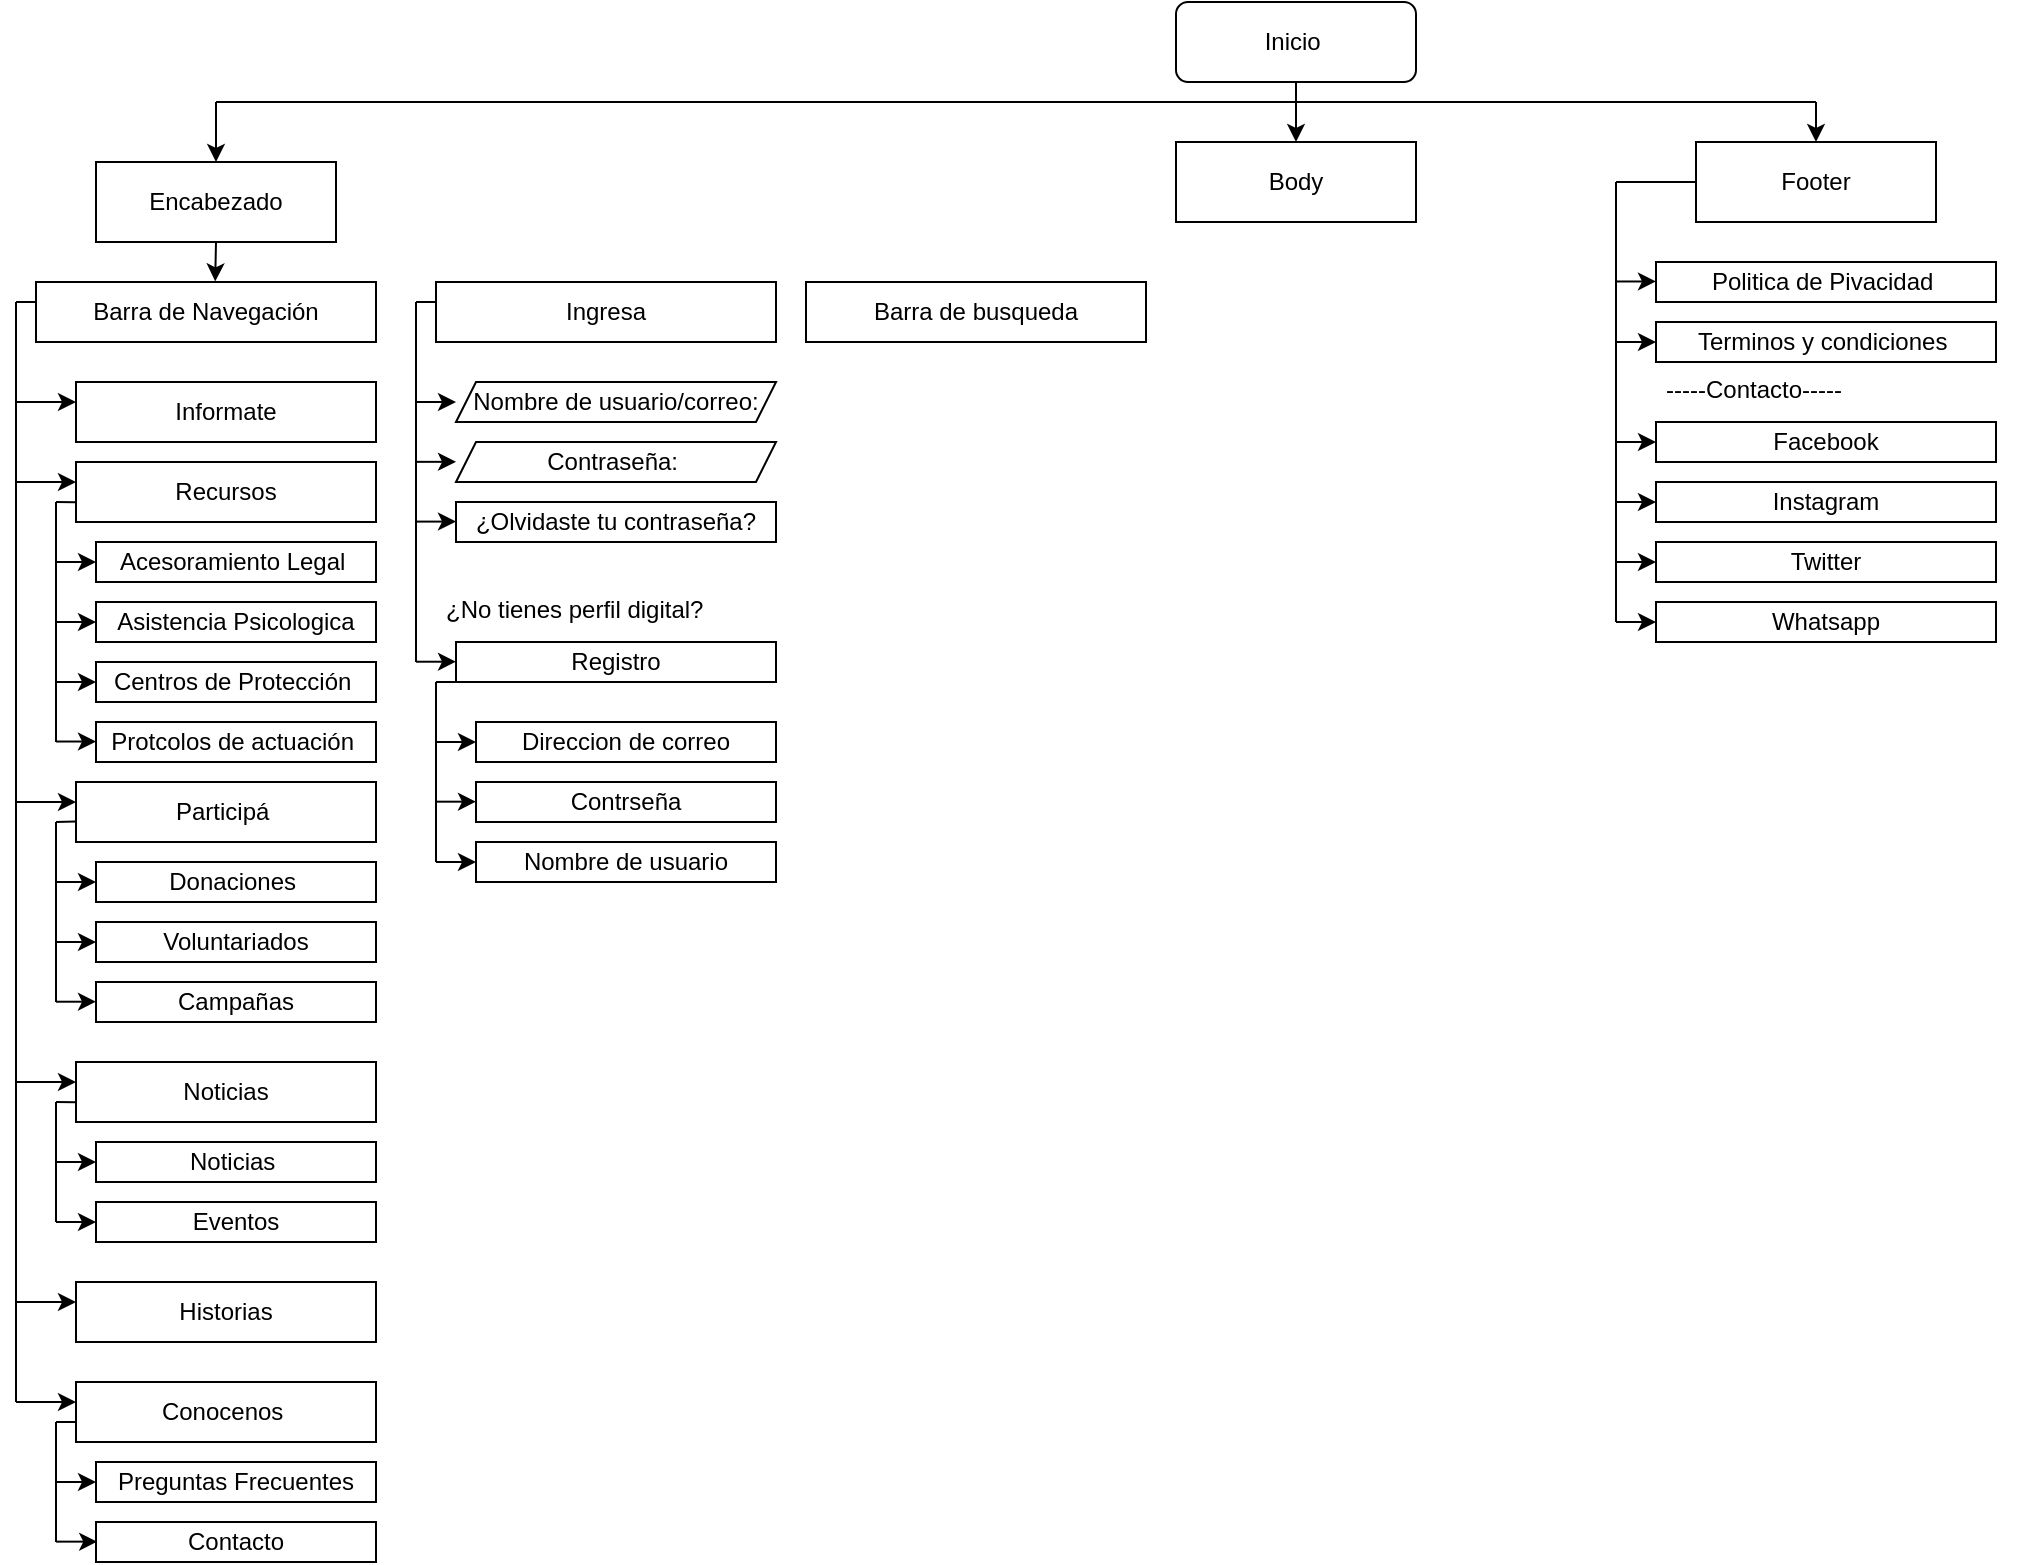 <mxfile>
    <diagram id="cv5FoXA2a4qS8OeoLavu" name="Page-1">
        <mxGraphModel dx="494" dy="667" grid="1" gridSize="10" guides="1" tooltips="1" connect="1" arrows="1" fold="1" page="1" pageScale="1" pageWidth="1169" pageHeight="827" math="0" shadow="0">
            <root>
                <mxCell id="0"/>
                <mxCell id="1" parent="0"/>
                <mxCell id="2" value="Inicio&amp;nbsp;" style="rounded=1;whiteSpace=wrap;html=1;" parent="1" vertex="1">
                    <mxGeometry x="600" y="10" width="120" height="40" as="geometry"/>
                </mxCell>
                <mxCell id="3" value="Encabezado" style="rounded=0;whiteSpace=wrap;html=1;" parent="1" vertex="1">
                    <mxGeometry x="60" y="90" width="120" height="40" as="geometry"/>
                </mxCell>
                <mxCell id="4" value="Body" style="rounded=0;whiteSpace=wrap;html=1;" parent="1" vertex="1">
                    <mxGeometry x="600" y="80" width="120" height="40" as="geometry"/>
                </mxCell>
                <mxCell id="5" value="Footer" style="rounded=0;whiteSpace=wrap;html=1;" parent="1" vertex="1">
                    <mxGeometry x="860" y="80" width="120" height="40" as="geometry"/>
                </mxCell>
                <mxCell id="6" value="Barra de Navegación" style="rounded=0;whiteSpace=wrap;html=1;" parent="1" vertex="1">
                    <mxGeometry x="30" y="150" width="170" height="30" as="geometry"/>
                </mxCell>
                <mxCell id="7" value="Informate" style="rounded=0;whiteSpace=wrap;html=1;" parent="1" vertex="1">
                    <mxGeometry x="50" y="200" width="150" height="30" as="geometry"/>
                </mxCell>
                <mxCell id="10" value="Participá&amp;nbsp;" style="rounded=0;whiteSpace=wrap;html=1;" parent="1" vertex="1">
                    <mxGeometry x="50" y="400" width="150" height="30" as="geometry"/>
                </mxCell>
                <mxCell id="11" value="Conocenos&amp;nbsp;" style="rounded=0;whiteSpace=wrap;html=1;" parent="1" vertex="1">
                    <mxGeometry x="50" y="700" width="150" height="30" as="geometry"/>
                </mxCell>
                <mxCell id="12" value="Preguntas Frecuentes" style="rounded=0;whiteSpace=wrap;html=1;" parent="1" vertex="1">
                    <mxGeometry x="60" y="740" width="140" height="20" as="geometry"/>
                </mxCell>
                <mxCell id="15" value="Contacto" style="rounded=0;whiteSpace=wrap;html=1;" parent="1" vertex="1">
                    <mxGeometry x="60" y="770" width="140" height="20" as="geometry"/>
                </mxCell>
                <mxCell id="16" value="" style="endArrow=none;html=1;" parent="1" edge="1">
                    <mxGeometry width="50" height="50" relative="1" as="geometry">
                        <mxPoint x="40" y="720" as="sourcePoint"/>
                        <mxPoint x="50" y="720" as="targetPoint"/>
                    </mxGeometry>
                </mxCell>
                <mxCell id="17" value="" style="endArrow=none;html=1;" parent="1" edge="1">
                    <mxGeometry width="50" height="50" relative="1" as="geometry">
                        <mxPoint x="40" y="780" as="sourcePoint"/>
                        <mxPoint x="40" y="720" as="targetPoint"/>
                    </mxGeometry>
                </mxCell>
                <mxCell id="18" value="" style="endArrow=classic;html=1;entryX=0;entryY=0.5;entryDx=0;entryDy=0;" parent="1" target="12" edge="1">
                    <mxGeometry width="50" height="50" relative="1" as="geometry">
                        <mxPoint x="40" y="750" as="sourcePoint"/>
                        <mxPoint x="60" y="760" as="targetPoint"/>
                        <Array as="points">
                            <mxPoint x="60" y="750"/>
                        </Array>
                    </mxGeometry>
                </mxCell>
                <mxCell id="19" value="" style="endArrow=classic;html=1;" parent="1" edge="1">
                    <mxGeometry width="50" height="50" relative="1" as="geometry">
                        <mxPoint x="40" y="779.82" as="sourcePoint"/>
                        <mxPoint x="60" y="780" as="targetPoint"/>
                        <Array as="points">
                            <mxPoint x="60.6" y="779.82"/>
                        </Array>
                    </mxGeometry>
                </mxCell>
                <mxCell id="20" value="Donaciones&amp;nbsp;" style="rounded=0;whiteSpace=wrap;html=1;" parent="1" vertex="1">
                    <mxGeometry x="60" y="440" width="140" height="20" as="geometry"/>
                </mxCell>
                <mxCell id="21" value="Voluntariados" style="rounded=0;whiteSpace=wrap;html=1;" parent="1" vertex="1">
                    <mxGeometry x="60" y="470" width="140" height="20" as="geometry"/>
                </mxCell>
                <mxCell id="22" value="" style="endArrow=none;html=1;" parent="1" edge="1">
                    <mxGeometry width="50" height="50" relative="1" as="geometry">
                        <mxPoint x="40" y="510" as="sourcePoint"/>
                        <mxPoint x="40" y="420" as="targetPoint"/>
                    </mxGeometry>
                </mxCell>
                <mxCell id="24" value="" style="endArrow=none;html=1;entryX=-0.001;entryY=0.659;entryDx=0;entryDy=0;entryPerimeter=0;" parent="1" target="10" edge="1">
                    <mxGeometry width="50" height="50" relative="1" as="geometry">
                        <mxPoint x="40" y="420" as="sourcePoint"/>
                        <mxPoint x="90" y="460" as="targetPoint"/>
                    </mxGeometry>
                </mxCell>
                <mxCell id="25" value="" style="endArrow=classic;html=1;entryX=0;entryY=0.5;entryDx=0;entryDy=0;" parent="1" target="20" edge="1">
                    <mxGeometry width="50" height="50" relative="1" as="geometry">
                        <mxPoint x="40" y="450" as="sourcePoint"/>
                        <mxPoint x="80" y="420" as="targetPoint"/>
                    </mxGeometry>
                </mxCell>
                <mxCell id="26" value="" style="endArrow=classic;html=1;entryX=0;entryY=0.5;entryDx=0;entryDy=0;" parent="1" target="21" edge="1">
                    <mxGeometry width="50" height="50" relative="1" as="geometry">
                        <mxPoint x="40" y="480" as="sourcePoint"/>
                        <mxPoint x="50" y="450" as="targetPoint"/>
                    </mxGeometry>
                </mxCell>
                <mxCell id="27" value="Recursos" style="rounded=0;whiteSpace=wrap;html=1;" parent="1" vertex="1">
                    <mxGeometry x="50" y="240" width="150" height="30" as="geometry"/>
                </mxCell>
                <mxCell id="28" value="Historias" style="rounded=0;whiteSpace=wrap;html=1;" parent="1" vertex="1">
                    <mxGeometry x="50" y="650" width="150" height="30" as="geometry"/>
                </mxCell>
                <mxCell id="29" value="Noticias" style="rounded=0;whiteSpace=wrap;html=1;" parent="1" vertex="1">
                    <mxGeometry x="50" y="540" width="150" height="30" as="geometry"/>
                </mxCell>
                <mxCell id="30" value="Acesoramiento Legal&amp;nbsp;" style="rounded=0;whiteSpace=wrap;html=1;" parent="1" vertex="1">
                    <mxGeometry x="60" y="280" width="140" height="20" as="geometry"/>
                </mxCell>
                <mxCell id="31" value="Asistencia Psicologica" style="rounded=0;whiteSpace=wrap;html=1;" parent="1" vertex="1">
                    <mxGeometry x="60" y="310" width="140" height="20" as="geometry"/>
                </mxCell>
                <mxCell id="32" value="Centros de Protección&amp;nbsp;" style="rounded=0;whiteSpace=wrap;html=1;" parent="1" vertex="1">
                    <mxGeometry x="60" y="340" width="140" height="20" as="geometry"/>
                </mxCell>
                <mxCell id="33" value="" style="endArrow=none;html=1;entryX=-0.001;entryY=0.67;entryDx=0;entryDy=0;entryPerimeter=0;" parent="1" target="27" edge="1">
                    <mxGeometry width="50" height="50" relative="1" as="geometry">
                        <mxPoint x="40" y="260" as="sourcePoint"/>
                        <mxPoint x="50" y="250" as="targetPoint"/>
                    </mxGeometry>
                </mxCell>
                <mxCell id="34" value="" style="endArrow=none;html=1;" parent="1" edge="1">
                    <mxGeometry width="50" height="50" relative="1" as="geometry">
                        <mxPoint x="40" y="380" as="sourcePoint"/>
                        <mxPoint x="40" y="260" as="targetPoint"/>
                    </mxGeometry>
                </mxCell>
                <mxCell id="35" value="" style="endArrow=classic;html=1;entryX=0;entryY=0.5;entryDx=0;entryDy=0;" parent="1" target="30" edge="1">
                    <mxGeometry width="50" height="50" relative="1" as="geometry">
                        <mxPoint x="40" y="290" as="sourcePoint"/>
                        <mxPoint x="100" y="290" as="targetPoint"/>
                    </mxGeometry>
                </mxCell>
                <mxCell id="36" value="" style="endArrow=classic;html=1;" parent="1" target="31" edge="1">
                    <mxGeometry width="50" height="50" relative="1" as="geometry">
                        <mxPoint x="40" y="320" as="sourcePoint"/>
                        <mxPoint x="100" y="290" as="targetPoint"/>
                    </mxGeometry>
                </mxCell>
                <mxCell id="37" value="" style="endArrow=classic;html=1;entryX=0;entryY=0.5;entryDx=0;entryDy=0;" parent="1" target="32" edge="1">
                    <mxGeometry width="50" height="50" relative="1" as="geometry">
                        <mxPoint x="40" y="350" as="sourcePoint"/>
                        <mxPoint x="100" y="290" as="targetPoint"/>
                    </mxGeometry>
                </mxCell>
                <mxCell id="38" value="Campañas" style="rounded=0;whiteSpace=wrap;html=1;" parent="1" vertex="1">
                    <mxGeometry x="60" y="500" width="140" height="20" as="geometry"/>
                </mxCell>
                <mxCell id="39" value="" style="endArrow=classic;html=1;entryX=0;entryY=0.5;entryDx=0;entryDy=0;" parent="1" edge="1">
                    <mxGeometry width="50" height="50" relative="1" as="geometry">
                        <mxPoint x="40.0" y="509.86" as="sourcePoint"/>
                        <mxPoint x="60" y="509.86" as="targetPoint"/>
                    </mxGeometry>
                </mxCell>
                <mxCell id="41" value="Noticias&amp;nbsp;" style="rounded=0;whiteSpace=wrap;html=1;" parent="1" vertex="1">
                    <mxGeometry x="60" y="580" width="140" height="20" as="geometry"/>
                </mxCell>
                <mxCell id="42" value="Eventos" style="rounded=0;whiteSpace=wrap;html=1;" parent="1" vertex="1">
                    <mxGeometry x="60" y="610" width="140" height="20" as="geometry"/>
                </mxCell>
                <mxCell id="43" value="" style="endArrow=none;html=1;entryX=0.002;entryY=0.67;entryDx=0;entryDy=0;entryPerimeter=0;" parent="1" target="29" edge="1">
                    <mxGeometry width="50" height="50" relative="1" as="geometry">
                        <mxPoint x="40" y="560" as="sourcePoint"/>
                        <mxPoint x="180" y="560" as="targetPoint"/>
                    </mxGeometry>
                </mxCell>
                <mxCell id="44" value="" style="endArrow=none;html=1;" parent="1" edge="1">
                    <mxGeometry width="50" height="50" relative="1" as="geometry">
                        <mxPoint x="40" y="620" as="sourcePoint"/>
                        <mxPoint x="40" y="560" as="targetPoint"/>
                    </mxGeometry>
                </mxCell>
                <mxCell id="45" value="" style="endArrow=classic;html=1;entryX=0;entryY=0.5;entryDx=0;entryDy=0;" parent="1" target="41" edge="1">
                    <mxGeometry width="50" height="50" relative="1" as="geometry">
                        <mxPoint x="40" y="590" as="sourcePoint"/>
                        <mxPoint x="80" y="600" as="targetPoint"/>
                    </mxGeometry>
                </mxCell>
                <mxCell id="46" value="" style="endArrow=classic;html=1;entryX=0;entryY=0.5;entryDx=0;entryDy=0;" parent="1" target="42" edge="1">
                    <mxGeometry width="50" height="50" relative="1" as="geometry">
                        <mxPoint x="40" y="620" as="sourcePoint"/>
                        <mxPoint x="90" y="610" as="targetPoint"/>
                    </mxGeometry>
                </mxCell>
                <mxCell id="48" value="" style="endArrow=classic;html=1;entryX=0.527;entryY=-0.01;entryDx=0;entryDy=0;exitX=0.5;exitY=1;exitDx=0;exitDy=0;entryPerimeter=0;" parent="1" source="3" target="6" edge="1">
                    <mxGeometry width="50" height="50" relative="1" as="geometry">
                        <mxPoint x="220" y="160" as="sourcePoint"/>
                        <mxPoint x="270" y="110" as="targetPoint"/>
                    </mxGeometry>
                </mxCell>
                <mxCell id="49" value="" style="endArrow=none;html=1;entryX=-0.001;entryY=0.332;entryDx=0;entryDy=0;entryPerimeter=0;" parent="1" target="6" edge="1">
                    <mxGeometry width="50" height="50" relative="1" as="geometry">
                        <mxPoint x="20" y="160" as="sourcePoint"/>
                        <mxPoint x="380" y="340" as="targetPoint"/>
                    </mxGeometry>
                </mxCell>
                <mxCell id="50" value="" style="endArrow=none;html=1;" parent="1" edge="1">
                    <mxGeometry width="50" height="50" relative="1" as="geometry">
                        <mxPoint x="20" y="710" as="sourcePoint"/>
                        <mxPoint x="20" y="160" as="targetPoint"/>
                    </mxGeometry>
                </mxCell>
                <mxCell id="51" value="" style="endArrow=classic;html=1;" parent="1" edge="1">
                    <mxGeometry width="50" height="50" relative="1" as="geometry">
                        <mxPoint x="20" y="210" as="sourcePoint"/>
                        <mxPoint x="50" y="210" as="targetPoint"/>
                    </mxGeometry>
                </mxCell>
                <mxCell id="52" value="" style="endArrow=classic;html=1;" parent="1" edge="1">
                    <mxGeometry width="50" height="50" relative="1" as="geometry">
                        <mxPoint x="20" y="250" as="sourcePoint"/>
                        <mxPoint x="50" y="250" as="targetPoint"/>
                    </mxGeometry>
                </mxCell>
                <mxCell id="53" value="" style="endArrow=classic;html=1;" parent="1" edge="1">
                    <mxGeometry width="50" height="50" relative="1" as="geometry">
                        <mxPoint x="20" y="410" as="sourcePoint"/>
                        <mxPoint x="50" y="410" as="targetPoint"/>
                    </mxGeometry>
                </mxCell>
                <mxCell id="54" value="" style="endArrow=classic;html=1;" parent="1" edge="1">
                    <mxGeometry width="50" height="50" relative="1" as="geometry">
                        <mxPoint x="20" y="550" as="sourcePoint"/>
                        <mxPoint x="50" y="550" as="targetPoint"/>
                    </mxGeometry>
                </mxCell>
                <mxCell id="55" value="" style="endArrow=classic;html=1;" parent="1" edge="1">
                    <mxGeometry width="50" height="50" relative="1" as="geometry">
                        <mxPoint x="20" y="660" as="sourcePoint"/>
                        <mxPoint x="50" y="660" as="targetPoint"/>
                    </mxGeometry>
                </mxCell>
                <mxCell id="56" value="" style="endArrow=classic;html=1;" parent="1" edge="1">
                    <mxGeometry width="50" height="50" relative="1" as="geometry">
                        <mxPoint x="20" y="710" as="sourcePoint"/>
                        <mxPoint x="50" y="710" as="targetPoint"/>
                    </mxGeometry>
                </mxCell>
                <mxCell id="57" value="Protcolos de actuación&amp;nbsp;" style="rounded=0;whiteSpace=wrap;html=1;" vertex="1" parent="1">
                    <mxGeometry x="60" y="370" width="140" height="20" as="geometry"/>
                </mxCell>
                <mxCell id="58" value="" style="endArrow=classic;html=1;entryX=0;entryY=0.5;entryDx=0;entryDy=0;" edge="1" parent="1">
                    <mxGeometry width="50" height="50" relative="1" as="geometry">
                        <mxPoint x="40" y="379.76" as="sourcePoint"/>
                        <mxPoint x="60" y="379.76" as="targetPoint"/>
                    </mxGeometry>
                </mxCell>
                <mxCell id="59" value="Ingresa" style="rounded=0;whiteSpace=wrap;html=1;" vertex="1" parent="1">
                    <mxGeometry x="230" y="150" width="170" height="30" as="geometry"/>
                </mxCell>
                <mxCell id="60" value="Barra de busqueda" style="rounded=0;whiteSpace=wrap;html=1;" vertex="1" parent="1">
                    <mxGeometry x="415" y="150" width="170" height="30" as="geometry"/>
                </mxCell>
                <mxCell id="62" value="Nombre de usuario/correo:" style="shape=parallelogram;perimeter=parallelogramPerimeter;whiteSpace=wrap;html=1;fixedSize=1;size=10;" vertex="1" parent="1">
                    <mxGeometry x="240" y="200" width="160" height="20" as="geometry"/>
                </mxCell>
                <mxCell id="63" value="Contraseña:&amp;nbsp;" style="shape=parallelogram;perimeter=parallelogramPerimeter;whiteSpace=wrap;html=1;fixedSize=1;size=10;" vertex="1" parent="1">
                    <mxGeometry x="240" y="230" width="160" height="20" as="geometry"/>
                </mxCell>
                <mxCell id="66" value="¿Olvidaste tu contraseña?" style="rounded=0;whiteSpace=wrap;html=1;" vertex="1" parent="1">
                    <mxGeometry x="240" y="260" width="160" height="20" as="geometry"/>
                </mxCell>
                <mxCell id="67" value="&lt;h1&gt;&lt;span style=&quot;background-color: initial; font-size: 12px; font-weight: normal;&quot;&gt;¿No tienes perfil digital?&lt;/span&gt;&lt;br&gt;&lt;/h1&gt;" style="text;html=1;strokeColor=none;fillColor=none;spacing=5;spacingTop=-20;whiteSpace=wrap;overflow=hidden;rounded=0;" vertex="1" parent="1">
                    <mxGeometry x="230" y="290" width="155" height="40" as="geometry"/>
                </mxCell>
                <mxCell id="68" value="Registro" style="rounded=0;whiteSpace=wrap;html=1;" vertex="1" parent="1">
                    <mxGeometry x="240" y="330" width="160" height="20" as="geometry"/>
                </mxCell>
                <mxCell id="70" value="" style="endArrow=none;html=1;" edge="1" parent="1">
                    <mxGeometry width="50" height="50" relative="1" as="geometry">
                        <mxPoint x="220" y="340" as="sourcePoint"/>
                        <mxPoint x="220" y="160" as="targetPoint"/>
                    </mxGeometry>
                </mxCell>
                <mxCell id="71" value="" style="endArrow=none;html=1;" edge="1" parent="1">
                    <mxGeometry width="50" height="50" relative="1" as="geometry">
                        <mxPoint x="220" y="160" as="sourcePoint"/>
                        <mxPoint x="230" y="160" as="targetPoint"/>
                    </mxGeometry>
                </mxCell>
                <mxCell id="72" value="" style="endArrow=classic;html=1;" edge="1" parent="1">
                    <mxGeometry width="50" height="50" relative="1" as="geometry">
                        <mxPoint x="220" y="210" as="sourcePoint"/>
                        <mxPoint x="240" y="210" as="targetPoint"/>
                    </mxGeometry>
                </mxCell>
                <mxCell id="73" value="" style="endArrow=classic;html=1;" edge="1" parent="1">
                    <mxGeometry width="50" height="50" relative="1" as="geometry">
                        <mxPoint x="220" y="239.92" as="sourcePoint"/>
                        <mxPoint x="240" y="239.92" as="targetPoint"/>
                    </mxGeometry>
                </mxCell>
                <mxCell id="74" value="" style="endArrow=classic;html=1;" edge="1" parent="1">
                    <mxGeometry width="50" height="50" relative="1" as="geometry">
                        <mxPoint x="220" y="269.8" as="sourcePoint"/>
                        <mxPoint x="240" y="269.8" as="targetPoint"/>
                    </mxGeometry>
                </mxCell>
                <mxCell id="75" value="" style="endArrow=classic;html=1;" edge="1" parent="1">
                    <mxGeometry width="50" height="50" relative="1" as="geometry">
                        <mxPoint x="220" y="339.86" as="sourcePoint"/>
                        <mxPoint x="240" y="339.86" as="targetPoint"/>
                    </mxGeometry>
                </mxCell>
                <mxCell id="76" value="Direccion de correo" style="rounded=0;whiteSpace=wrap;html=1;" vertex="1" parent="1">
                    <mxGeometry x="250" y="370" width="150" height="20" as="geometry"/>
                </mxCell>
                <mxCell id="77" value="Contrseña" style="rounded=0;whiteSpace=wrap;html=1;" vertex="1" parent="1">
                    <mxGeometry x="250" y="400" width="150" height="20" as="geometry"/>
                </mxCell>
                <mxCell id="78" value="Nombre de usuario" style="rounded=0;whiteSpace=wrap;html=1;" vertex="1" parent="1">
                    <mxGeometry x="250" y="430" width="150" height="20" as="geometry"/>
                </mxCell>
                <mxCell id="80" value="" style="endArrow=none;html=1;entryX=0;entryY=1;entryDx=0;entryDy=0;" edge="1" parent="1" target="68">
                    <mxGeometry width="50" height="50" relative="1" as="geometry">
                        <mxPoint x="230" y="350" as="sourcePoint"/>
                        <mxPoint x="310" y="380" as="targetPoint"/>
                    </mxGeometry>
                </mxCell>
                <mxCell id="81" value="" style="endArrow=none;html=1;" edge="1" parent="1">
                    <mxGeometry width="50" height="50" relative="1" as="geometry">
                        <mxPoint x="230" y="440" as="sourcePoint"/>
                        <mxPoint x="230" y="350" as="targetPoint"/>
                    </mxGeometry>
                </mxCell>
                <mxCell id="82" value="" style="endArrow=classic;html=1;entryX=0;entryY=0.5;entryDx=0;entryDy=0;" edge="1" parent="1" target="76">
                    <mxGeometry width="50" height="50" relative="1" as="geometry">
                        <mxPoint x="230" y="380" as="sourcePoint"/>
                        <mxPoint x="260" y="380" as="targetPoint"/>
                    </mxGeometry>
                </mxCell>
                <mxCell id="83" value="" style="endArrow=classic;html=1;entryX=0;entryY=0.5;entryDx=0;entryDy=0;" edge="1" parent="1">
                    <mxGeometry width="50" height="50" relative="1" as="geometry">
                        <mxPoint x="230" y="409.84" as="sourcePoint"/>
                        <mxPoint x="250" y="409.84" as="targetPoint"/>
                    </mxGeometry>
                </mxCell>
                <mxCell id="84" value="" style="endArrow=classic;html=1;entryX=0;entryY=0.5;entryDx=0;entryDy=0;" edge="1" parent="1">
                    <mxGeometry width="50" height="50" relative="1" as="geometry">
                        <mxPoint x="230" y="440" as="sourcePoint"/>
                        <mxPoint x="250" y="440" as="targetPoint"/>
                    </mxGeometry>
                </mxCell>
                <mxCell id="85" value="" style="endArrow=none;html=1;" edge="1" parent="1">
                    <mxGeometry width="50" height="50" relative="1" as="geometry">
                        <mxPoint x="120" y="60" as="sourcePoint"/>
                        <mxPoint x="920" y="60" as="targetPoint"/>
                    </mxGeometry>
                </mxCell>
                <mxCell id="86" value="" style="endArrow=classic;html=1;exitX=0.5;exitY=1;exitDx=0;exitDy=0;entryX=0.5;entryY=0;entryDx=0;entryDy=0;" edge="1" parent="1" source="2" target="4">
                    <mxGeometry width="50" height="50" relative="1" as="geometry">
                        <mxPoint x="640" y="100" as="sourcePoint"/>
                        <mxPoint x="690" y="50" as="targetPoint"/>
                    </mxGeometry>
                </mxCell>
                <mxCell id="87" value="" style="endArrow=classic;html=1;entryX=0.5;entryY=0;entryDx=0;entryDy=0;" edge="1" parent="1" target="3">
                    <mxGeometry width="50" height="50" relative="1" as="geometry">
                        <mxPoint x="120" y="60" as="sourcePoint"/>
                        <mxPoint x="120" y="80" as="targetPoint"/>
                    </mxGeometry>
                </mxCell>
                <mxCell id="88" value="" style="endArrow=classic;html=1;" edge="1" parent="1" target="5">
                    <mxGeometry width="50" height="50" relative="1" as="geometry">
                        <mxPoint x="920" y="60" as="sourcePoint"/>
                        <mxPoint x="960" y="120" as="targetPoint"/>
                    </mxGeometry>
                </mxCell>
                <mxCell id="89" value="Politica de Pivacidad&amp;nbsp;" style="rounded=0;whiteSpace=wrap;html=1;" vertex="1" parent="1">
                    <mxGeometry x="840" y="140" width="170" height="20" as="geometry"/>
                </mxCell>
                <mxCell id="90" value="Terminos y condiciones&amp;nbsp;" style="rounded=0;whiteSpace=wrap;html=1;" vertex="1" parent="1">
                    <mxGeometry x="840" y="170" width="170" height="20" as="geometry"/>
                </mxCell>
                <mxCell id="91" value="Facebook" style="rounded=0;whiteSpace=wrap;html=1;" vertex="1" parent="1">
                    <mxGeometry x="840" y="220" width="170" height="20" as="geometry"/>
                </mxCell>
                <mxCell id="92" value="Instagram" style="rounded=0;whiteSpace=wrap;html=1;" vertex="1" parent="1">
                    <mxGeometry x="840" y="250" width="170" height="20" as="geometry"/>
                </mxCell>
                <mxCell id="93" value="Twitter" style="rounded=0;whiteSpace=wrap;html=1;" vertex="1" parent="1">
                    <mxGeometry x="840" y="280" width="170" height="20" as="geometry"/>
                </mxCell>
                <mxCell id="94" value="Whatsapp" style="rounded=0;whiteSpace=wrap;html=1;" vertex="1" parent="1">
                    <mxGeometry x="840" y="310" width="170" height="20" as="geometry"/>
                </mxCell>
                <mxCell id="95" value="&lt;h1&gt;&lt;span style=&quot;background-color: initial; font-size: 12px; font-weight: normal;&quot;&gt;-----Contacto-----&lt;/span&gt;&lt;br&gt;&lt;/h1&gt;" style="text;html=1;strokeColor=none;fillColor=none;spacing=5;spacingTop=-20;whiteSpace=wrap;overflow=hidden;rounded=0;" vertex="1" parent="1">
                    <mxGeometry x="840" y="180" width="190" height="30" as="geometry"/>
                </mxCell>
                <mxCell id="96" value="" style="endArrow=none;html=1;exitX=0;exitY=0.5;exitDx=0;exitDy=0;" edge="1" parent="1" source="5">
                    <mxGeometry width="50" height="50" relative="1" as="geometry">
                        <mxPoint x="830" y="230" as="sourcePoint"/>
                        <mxPoint x="820" y="100" as="targetPoint"/>
                    </mxGeometry>
                </mxCell>
                <mxCell id="97" value="" style="endArrow=none;html=1;" edge="1" parent="1">
                    <mxGeometry width="50" height="50" relative="1" as="geometry">
                        <mxPoint x="820" y="320" as="sourcePoint"/>
                        <mxPoint x="820" y="100" as="targetPoint"/>
                    </mxGeometry>
                </mxCell>
                <mxCell id="98" value="" style="endArrow=classic;html=1;entryX=0;entryY=0.5;entryDx=0;entryDy=0;" edge="1" parent="1" target="94">
                    <mxGeometry width="50" height="50" relative="1" as="geometry">
                        <mxPoint x="820" y="320" as="sourcePoint"/>
                        <mxPoint x="880" y="350" as="targetPoint"/>
                    </mxGeometry>
                </mxCell>
                <mxCell id="99" value="" style="endArrow=classic;html=1;entryX=0;entryY=0.5;entryDx=0;entryDy=0;" edge="1" parent="1">
                    <mxGeometry width="50" height="50" relative="1" as="geometry">
                        <mxPoint x="820" y="290" as="sourcePoint"/>
                        <mxPoint x="840" y="290" as="targetPoint"/>
                    </mxGeometry>
                </mxCell>
                <mxCell id="100" value="" style="endArrow=classic;html=1;entryX=0;entryY=0.5;entryDx=0;entryDy=0;" edge="1" parent="1">
                    <mxGeometry width="50" height="50" relative="1" as="geometry">
                        <mxPoint x="820" y="260" as="sourcePoint"/>
                        <mxPoint x="840" y="260" as="targetPoint"/>
                    </mxGeometry>
                </mxCell>
                <mxCell id="101" value="" style="endArrow=classic;html=1;entryX=0;entryY=0.5;entryDx=0;entryDy=0;" edge="1" parent="1">
                    <mxGeometry width="50" height="50" relative="1" as="geometry">
                        <mxPoint x="820" y="230" as="sourcePoint"/>
                        <mxPoint x="840" y="230" as="targetPoint"/>
                    </mxGeometry>
                </mxCell>
                <mxCell id="102" value="" style="endArrow=classic;html=1;entryX=0;entryY=0.5;entryDx=0;entryDy=0;" edge="1" parent="1">
                    <mxGeometry width="50" height="50" relative="1" as="geometry">
                        <mxPoint x="820" y="180" as="sourcePoint"/>
                        <mxPoint x="840" y="180" as="targetPoint"/>
                    </mxGeometry>
                </mxCell>
                <mxCell id="103" value="" style="endArrow=classic;html=1;entryX=0;entryY=0.5;entryDx=0;entryDy=0;" edge="1" parent="1">
                    <mxGeometry width="50" height="50" relative="1" as="geometry">
                        <mxPoint x="820" y="149.74" as="sourcePoint"/>
                        <mxPoint x="840" y="149.74" as="targetPoint"/>
                    </mxGeometry>
                </mxCell>
            </root>
        </mxGraphModel>
    </diagram>
</mxfile>